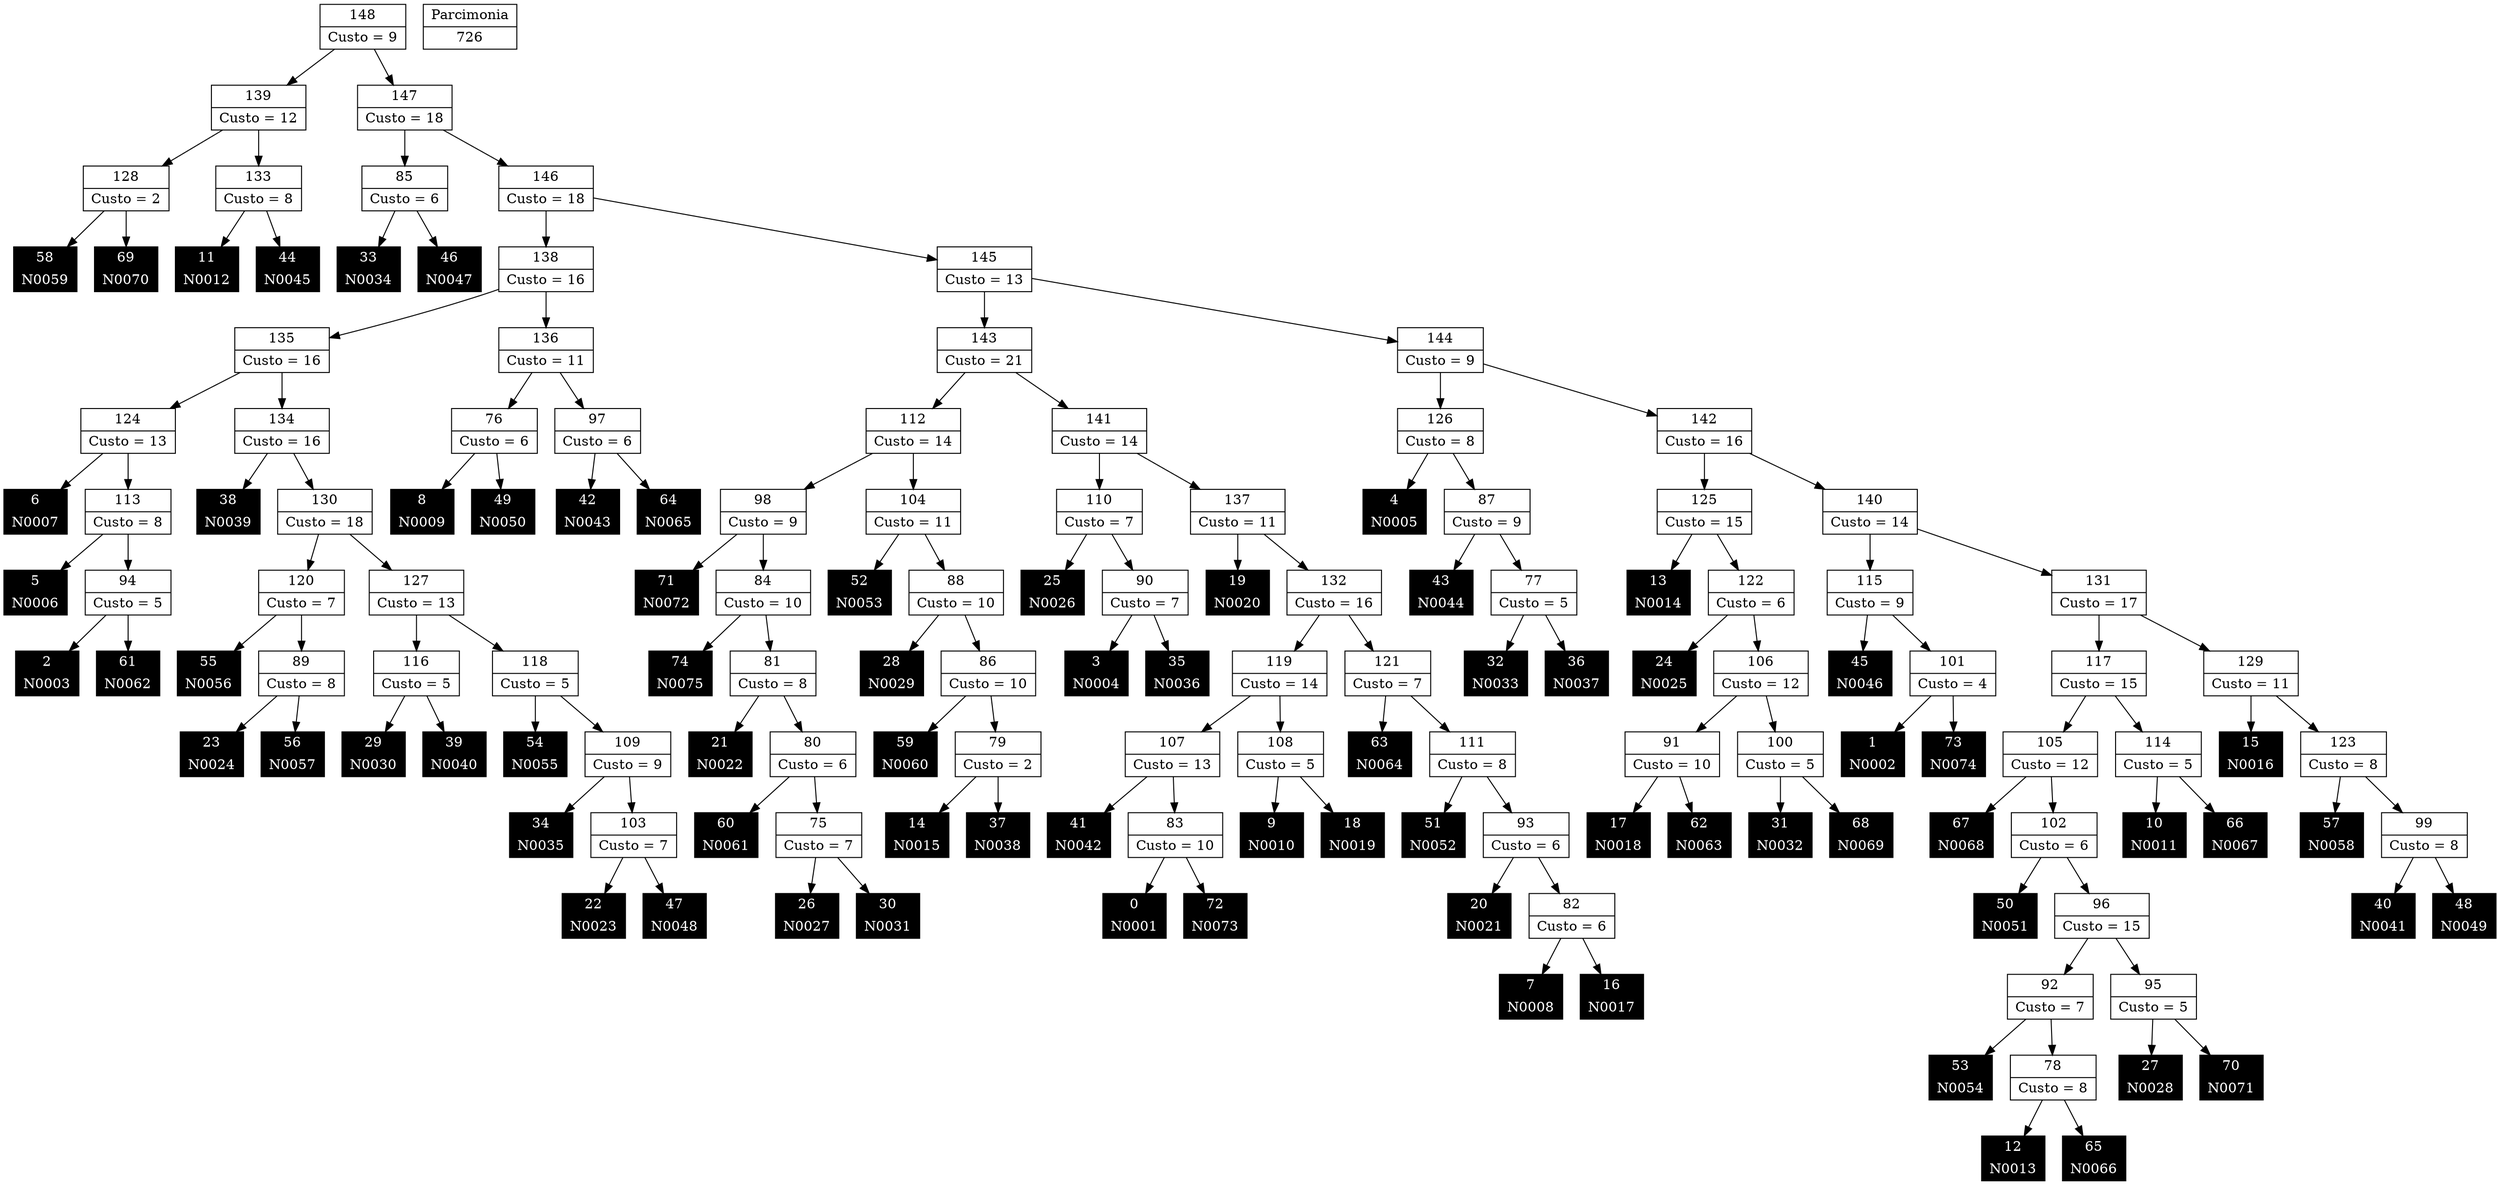 Digraph G {
0 [shape="record", label="{0 | N0001}",style=filled, color=black, fontcolor=white,fontsize=14, height=0.5]
1 [shape="record", label="{1 | N0002}",style=filled, color=black, fontcolor=white,fontsize=14, height=0.5]
2 [shape="record", label="{2 | N0003}",style=filled, color=black, fontcolor=white,fontsize=14, height=0.5]
3 [shape="record", label="{3 | N0004}",style=filled, color=black, fontcolor=white,fontsize=14, height=0.5]
4 [shape="record", label="{4 | N0005}",style=filled, color=black, fontcolor=white,fontsize=14, height=0.5]
5 [shape="record", label="{5 | N0006}",style=filled, color=black, fontcolor=white,fontsize=14, height=0.5]
6 [shape="record", label="{6 | N0007}",style=filled, color=black, fontcolor=white,fontsize=14, height=0.5]
7 [shape="record", label="{7 | N0008}",style=filled, color=black, fontcolor=white,fontsize=14, height=0.5]
8 [shape="record", label="{8 | N0009}",style=filled, color=black, fontcolor=white,fontsize=14, height=0.5]
9 [shape="record", label="{9 | N0010}",style=filled, color=black, fontcolor=white,fontsize=14, height=0.5]
10 [shape="record", label="{10 | N0011}",style=filled, color=black, fontcolor=white,fontsize=14, height=0.5]
11 [shape="record", label="{11 | N0012}",style=filled, color=black, fontcolor=white,fontsize=14, height=0.5]
12 [shape="record", label="{12 | N0013}",style=filled, color=black, fontcolor=white,fontsize=14, height=0.5]
13 [shape="record", label="{13 | N0014}",style=filled, color=black, fontcolor=white,fontsize=14, height=0.5]
14 [shape="record", label="{14 | N0015}",style=filled, color=black, fontcolor=white,fontsize=14, height=0.5]
15 [shape="record", label="{15 | N0016}",style=filled, color=black, fontcolor=white,fontsize=14, height=0.5]
16 [shape="record", label="{16 | N0017}",style=filled, color=black, fontcolor=white,fontsize=14, height=0.5]
17 [shape="record", label="{17 | N0018}",style=filled, color=black, fontcolor=white,fontsize=14, height=0.5]
18 [shape="record", label="{18 | N0019}",style=filled, color=black, fontcolor=white,fontsize=14, height=0.5]
19 [shape="record", label="{19 | N0020}",style=filled, color=black, fontcolor=white,fontsize=14, height=0.5]
20 [shape="record", label="{20 | N0021}",style=filled, color=black, fontcolor=white,fontsize=14, height=0.5]
21 [shape="record", label="{21 | N0022}",style=filled, color=black, fontcolor=white,fontsize=14, height=0.5]
22 [shape="record", label="{22 | N0023}",style=filled, color=black, fontcolor=white,fontsize=14, height=0.5]
23 [shape="record", label="{23 | N0024}",style=filled, color=black, fontcolor=white,fontsize=14, height=0.5]
24 [shape="record", label="{24 | N0025}",style=filled, color=black, fontcolor=white,fontsize=14, height=0.5]
25 [shape="record", label="{25 | N0026}",style=filled, color=black, fontcolor=white,fontsize=14, height=0.5]
26 [shape="record", label="{26 | N0027}",style=filled, color=black, fontcolor=white,fontsize=14, height=0.5]
27 [shape="record", label="{27 | N0028}",style=filled, color=black, fontcolor=white,fontsize=14, height=0.5]
28 [shape="record", label="{28 | N0029}",style=filled, color=black, fontcolor=white,fontsize=14, height=0.5]
29 [shape="record", label="{29 | N0030}",style=filled, color=black, fontcolor=white,fontsize=14, height=0.5]
30 [shape="record", label="{30 | N0031}",style=filled, color=black, fontcolor=white,fontsize=14, height=0.5]
31 [shape="record", label="{31 | N0032}",style=filled, color=black, fontcolor=white,fontsize=14, height=0.5]
32 [shape="record", label="{32 | N0033}",style=filled, color=black, fontcolor=white,fontsize=14, height=0.5]
33 [shape="record", label="{33 | N0034}",style=filled, color=black, fontcolor=white,fontsize=14, height=0.5]
34 [shape="record", label="{34 | N0035}",style=filled, color=black, fontcolor=white,fontsize=14, height=0.5]
35 [shape="record", label="{35 | N0036}",style=filled, color=black, fontcolor=white,fontsize=14, height=0.5]
36 [shape="record", label="{36 | N0037}",style=filled, color=black, fontcolor=white,fontsize=14, height=0.5]
37 [shape="record", label="{37 | N0038}",style=filled, color=black, fontcolor=white,fontsize=14, height=0.5]
38 [shape="record", label="{38 | N0039}",style=filled, color=black, fontcolor=white,fontsize=14, height=0.5]
39 [shape="record", label="{39 | N0040}",style=filled, color=black, fontcolor=white,fontsize=14, height=0.5]
40 [shape="record", label="{40 | N0041}",style=filled, color=black, fontcolor=white,fontsize=14, height=0.5]
41 [shape="record", label="{41 | N0042}",style=filled, color=black, fontcolor=white,fontsize=14, height=0.5]
42 [shape="record", label="{42 | N0043}",style=filled, color=black, fontcolor=white,fontsize=14, height=0.5]
43 [shape="record", label="{43 | N0044}",style=filled, color=black, fontcolor=white,fontsize=14, height=0.5]
44 [shape="record", label="{44 | N0045}",style=filled, color=black, fontcolor=white,fontsize=14, height=0.5]
45 [shape="record", label="{45 | N0046}",style=filled, color=black, fontcolor=white,fontsize=14, height=0.5]
46 [shape="record", label="{46 | N0047}",style=filled, color=black, fontcolor=white,fontsize=14, height=0.5]
47 [shape="record", label="{47 | N0048}",style=filled, color=black, fontcolor=white,fontsize=14, height=0.5]
48 [shape="record", label="{48 | N0049}",style=filled, color=black, fontcolor=white,fontsize=14, height=0.5]
49 [shape="record", label="{49 | N0050}",style=filled, color=black, fontcolor=white,fontsize=14, height=0.5]
50 [shape="record", label="{50 | N0051}",style=filled, color=black, fontcolor=white,fontsize=14, height=0.5]
51 [shape="record", label="{51 | N0052}",style=filled, color=black, fontcolor=white,fontsize=14, height=0.5]
52 [shape="record", label="{52 | N0053}",style=filled, color=black, fontcolor=white,fontsize=14, height=0.5]
53 [shape="record", label="{53 | N0054}",style=filled, color=black, fontcolor=white,fontsize=14, height=0.5]
54 [shape="record", label="{54 | N0055}",style=filled, color=black, fontcolor=white,fontsize=14, height=0.5]
55 [shape="record", label="{55 | N0056}",style=filled, color=black, fontcolor=white,fontsize=14, height=0.5]
56 [shape="record", label="{56 | N0057}",style=filled, color=black, fontcolor=white,fontsize=14, height=0.5]
57 [shape="record", label="{57 | N0058}",style=filled, color=black, fontcolor=white,fontsize=14, height=0.5]
58 [shape="record", label="{58 | N0059}",style=filled, color=black, fontcolor=white,fontsize=14, height=0.5]
59 [shape="record", label="{59 | N0060}",style=filled, color=black, fontcolor=white,fontsize=14, height=0.5]
60 [shape="record", label="{60 | N0061}",style=filled, color=black, fontcolor=white,fontsize=14, height=0.5]
61 [shape="record", label="{61 | N0062}",style=filled, color=black, fontcolor=white,fontsize=14, height=0.5]
62 [shape="record", label="{62 | N0063}",style=filled, color=black, fontcolor=white,fontsize=14, height=0.5]
63 [shape="record", label="{63 | N0064}",style=filled, color=black, fontcolor=white,fontsize=14, height=0.5]
64 [shape="record", label="{64 | N0065}",style=filled, color=black, fontcolor=white,fontsize=14, height=0.5]
65 [shape="record", label="{65 | N0066}",style=filled, color=black, fontcolor=white,fontsize=14, height=0.5]
66 [shape="record", label="{66 | N0067}",style=filled, color=black, fontcolor=white,fontsize=14, height=0.5]
67 [shape="record", label="{67 | N0068}",style=filled, color=black, fontcolor=white,fontsize=14, height=0.5]
68 [shape="record", label="{68 | N0069}",style=filled, color=black, fontcolor=white,fontsize=14, height=0.5]
69 [shape="record", label="{69 | N0070}",style=filled, color=black, fontcolor=white,fontsize=14, height=0.5]
70 [shape="record", label="{70 | N0071}",style=filled, color=black, fontcolor=white,fontsize=14, height=0.5]
71 [shape="record", label="{71 | N0072}",style=filled, color=black, fontcolor=white,fontsize=14, height=0.5]
72 [shape="record", label="{72 | N0073}",style=filled, color=black, fontcolor=white,fontsize=14, height=0.5]
73 [shape="record", label="{73 | N0074}",style=filled, color=black, fontcolor=white,fontsize=14, height=0.5]
74 [shape="record", label="{74 | N0075}",style=filled, color=black, fontcolor=white,fontsize=14, height=0.5]
75 [shape="record", label="{75|Custo = 7}"]
76 [shape="record", label="{76|Custo = 6}"]
77 [shape="record", label="{77|Custo = 5}"]
78 [shape="record", label="{78|Custo = 8}"]
79 [shape="record", label="{79|Custo = 2}"]
80 [shape="record", label="{80|Custo = 6}"]
81 [shape="record", label="{81|Custo = 8}"]
82 [shape="record", label="{82|Custo = 6}"]
83 [shape="record", label="{83|Custo = 10}"]
84 [shape="record", label="{84|Custo = 10}"]
85 [shape="record", label="{85|Custo = 6}"]
86 [shape="record", label="{86|Custo = 10}"]
87 [shape="record", label="{87|Custo = 9}"]
88 [shape="record", label="{88|Custo = 10}"]
89 [shape="record", label="{89|Custo = 8}"]
90 [shape="record", label="{90|Custo = 7}"]
91 [shape="record", label="{91|Custo = 10}"]
92 [shape="record", label="{92|Custo = 7}"]
93 [shape="record", label="{93|Custo = 6}"]
94 [shape="record", label="{94|Custo = 5}"]
95 [shape="record", label="{95|Custo = 5}"]
96 [shape="record", label="{96|Custo = 15}"]
97 [shape="record", label="{97|Custo = 6}"]
98 [shape="record", label="{98|Custo = 9}"]
99 [shape="record", label="{99|Custo = 8}"]
100 [shape="record", label="{100|Custo = 5}"]
101 [shape="record", label="{101|Custo = 4}"]
102 [shape="record", label="{102|Custo = 6}"]
103 [shape="record", label="{103|Custo = 7}"]
104 [shape="record", label="{104|Custo = 11}"]
105 [shape="record", label="{105|Custo = 12}"]
106 [shape="record", label="{106|Custo = 12}"]
107 [shape="record", label="{107|Custo = 13}"]
108 [shape="record", label="{108|Custo = 5}"]
109 [shape="record", label="{109|Custo = 9}"]
110 [shape="record", label="{110|Custo = 7}"]
111 [shape="record", label="{111|Custo = 8}"]
112 [shape="record", label="{112|Custo = 14}"]
113 [shape="record", label="{113|Custo = 8}"]
114 [shape="record", label="{114|Custo = 5}"]
115 [shape="record", label="{115|Custo = 9}"]
116 [shape="record", label="{116|Custo = 5}"]
117 [shape="record", label="{117|Custo = 15}"]
118 [shape="record", label="{118|Custo = 5}"]
119 [shape="record", label="{119|Custo = 14}"]
120 [shape="record", label="{120|Custo = 7}"]
121 [shape="record", label="{121|Custo = 7}"]
122 [shape="record", label="{122|Custo = 6}"]
123 [shape="record", label="{123|Custo = 8}"]
124 [shape="record", label="{124|Custo = 13}"]
125 [shape="record", label="{125|Custo = 15}"]
126 [shape="record", label="{126|Custo = 8}"]
127 [shape="record", label="{127|Custo = 13}"]
128 [shape="record", label="{128|Custo = 2}"]
129 [shape="record", label="{129|Custo = 11}"]
130 [shape="record", label="{130|Custo = 18}"]
131 [shape="record", label="{131|Custo = 17}"]
132 [shape="record", label="{132|Custo = 16}"]
133 [shape="record", label="{133|Custo = 8}"]
134 [shape="record", label="{134|Custo = 16}"]
135 [shape="record", label="{135|Custo = 16}"]
136 [shape="record", label="{136|Custo = 11}"]
137 [shape="record", label="{137|Custo = 11}"]
138 [shape="record", label="{138|Custo = 16}"]
139 [shape="record", label="{139|Custo = 12}"]
140 [shape="record", label="{140|Custo = 14}"]
141 [shape="record", label="{141|Custo = 14}"]
142 [shape="record", label="{142|Custo = 16}"]
143 [shape="record", label="{143|Custo = 21}"]
144 [shape="record", label="{144|Custo = 9}"]
145 [shape="record", label="{145|Custo = 13}"]
146 [shape="record", label="{146|Custo = 18}"]
147 [shape="record", label="{147|Custo = 18}"]
148 [shape="record", label="{148|Custo = 9}"]

75->30
75->26
76->49
76->8
77->36
77->32
78->65
78->12
79->37
79->14
80->75
80->60
81->80
81->21
82->16
82->7
83->72
83->0
84->81
84->74
85->46
85->33
86->79
86->59
87->77
87->43
88->86
88->28
89->56
89->23
90->35
90->3
91->62
91->17
92->78
92->53
93->82
93->20
94->61
94->2
95->70
95->27
96->95
96->92
97->64
97->42
98->84
98->71
99->48
99->40
100->68
100->31
101->73
101->1
102->96
102->50
103->47
103->22
104->88
104->52
105->102
105->67
106->100
106->91
107->83
107->41
108->18
108->9
109->103
109->34
110->90
110->25
111->93
111->51
112->104
112->98
113->94
113->5
114->66
114->10
115->101
115->45
116->39
116->29
117->114
117->105
118->109
118->54
119->108
119->107
120->89
120->55
121->111
121->63
122->106
122->24
123->99
123->57
124->113
124->6
125->122
125->13
126->87
126->4
127->118
127->116
128->69
128->58
129->123
129->15
130->127
130->120
131->129
131->117
132->121
132->119
133->44
133->11
134->130
134->38
135->134
135->124
136->97
136->76
137->132
137->19
138->136
138->135
139->133
139->128
140->131
140->115
141->137
141->110
142->140
142->125
143->141
143->112
144->142
144->126
145->144
145->143
146->145
146->138
147->146
147->85
148->147
148->139

726 [shape="record", label="{Parcimonia|726}"]
}